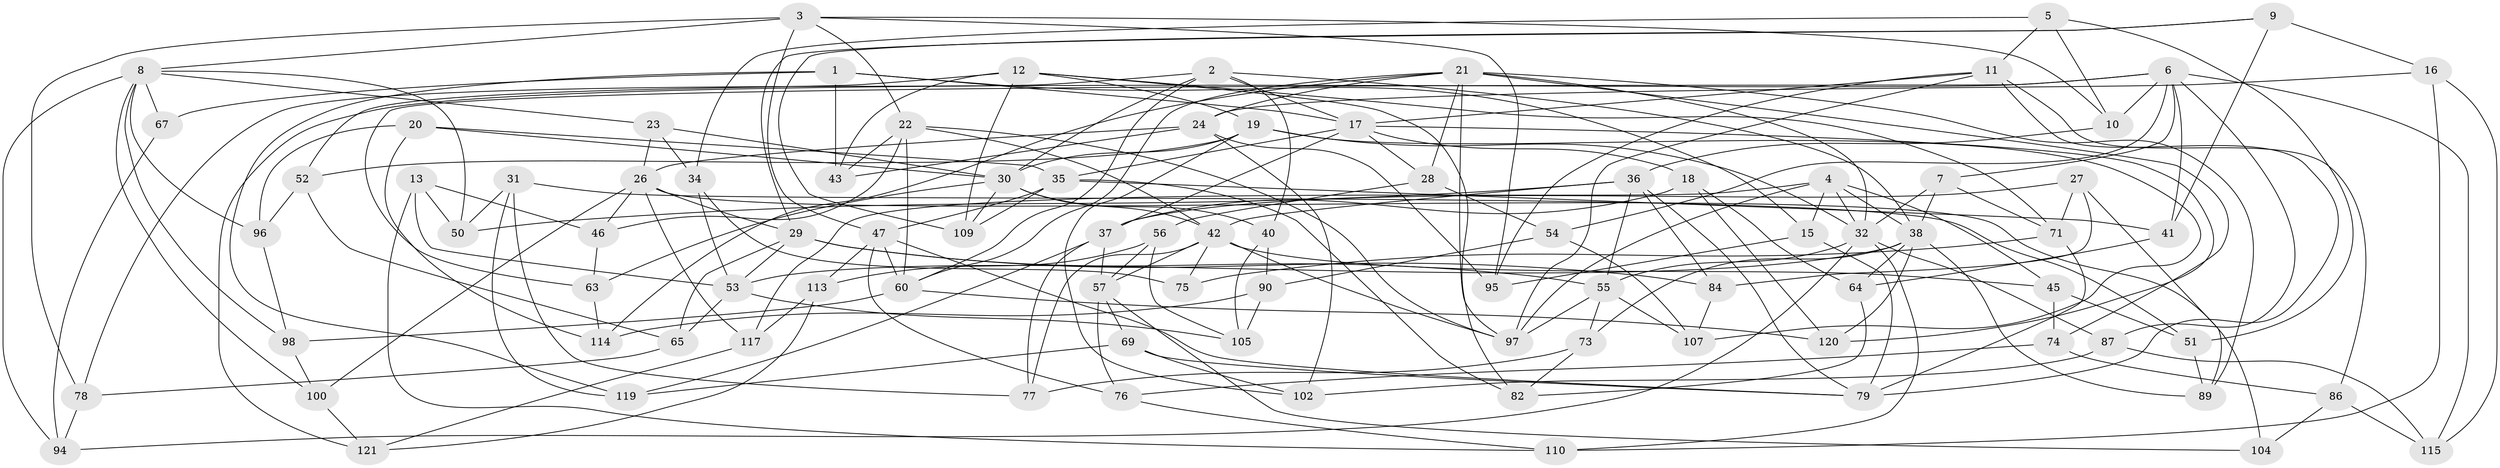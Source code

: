 // original degree distribution, {4: 1.0}
// Generated by graph-tools (version 1.1) at 2025/20/03/04/25 18:20:31]
// undirected, 89 vertices, 214 edges
graph export_dot {
graph [start="1"]
  node [color=gray90,style=filled];
  1 [super="+122"];
  2 [super="+59"];
  3 [super="+126"];
  4 [super="+14"];
  5;
  6 [super="+70"];
  7;
  8 [super="+39"];
  9;
  10;
  11 [super="+112"];
  12 [super="+88"];
  13;
  15;
  16;
  17 [super="+44"];
  18;
  19 [super="+25"];
  20;
  21 [super="+48+108"];
  22 [super="+124"];
  23;
  24 [super="+99"];
  26 [super="+116+33"];
  27;
  28;
  29 [super="+101"];
  30 [super="+92+49"];
  31;
  32 [super="+128+66"];
  34;
  35 [super="+123"];
  36 [super="+103"];
  37 [super="+80"];
  38 [super="+118+111"];
  40;
  41;
  42 [super="+68"];
  43;
  45;
  46;
  47 [super="+61"];
  50;
  51;
  52;
  53 [super="+58"];
  54;
  55 [super="+62"];
  56;
  57 [super="+81"];
  60 [super="+106"];
  63;
  64;
  65;
  67;
  69;
  71 [super="+83"];
  73;
  74;
  75;
  76;
  77;
  78;
  79 [super="+85"];
  82;
  84;
  86;
  87;
  89;
  90;
  94;
  95;
  96;
  97 [super="+127"];
  98;
  100;
  102;
  104;
  105;
  107;
  109;
  110;
  113;
  114;
  115;
  117;
  119;
  120;
  121;
  1 -- 119;
  1 -- 67 [weight=2];
  1 -- 15;
  1 -- 43;
  1 -- 17;
  2 -- 30;
  2 -- 78;
  2 -- 40;
  2 -- 60;
  2 -- 38;
  2 -- 17;
  3 -- 10;
  3 -- 78;
  3 -- 47;
  3 -- 8;
  3 -- 22;
  3 -- 95;
  4 -- 15;
  4 -- 97;
  4 -- 32;
  4 -- 45;
  4 -- 117;
  4 -- 38;
  5 -- 10;
  5 -- 11;
  5 -- 51;
  5 -- 34;
  6 -- 63;
  6 -- 121;
  6 -- 54;
  6 -- 115;
  6 -- 7;
  6 -- 87;
  6 -- 41;
  6 -- 10;
  7 -- 32;
  7 -- 38;
  7 -- 71;
  8 -- 23;
  8 -- 98;
  8 -- 96;
  8 -- 50;
  8 -- 67;
  8 -- 100;
  8 -- 94;
  9 -- 41;
  9 -- 109;
  9 -- 16;
  9 -- 29;
  10 -- 36;
  11 -- 86;
  11 -- 95;
  11 -- 79;
  11 -- 97;
  11 -- 17;
  12 -- 52;
  12 -- 19;
  12 -- 71;
  12 -- 82;
  12 -- 43;
  12 -- 109;
  13 -- 110;
  13 -- 46;
  13 -- 50;
  13 -- 53;
  15 -- 79;
  15 -- 95;
  16 -- 110;
  16 -- 115;
  16 -- 24;
  17 -- 37;
  17 -- 120;
  17 -- 18;
  17 -- 28;
  17 -- 35;
  18 -- 120;
  18 -- 64;
  18 -- 37;
  19 -- 102;
  19 -- 52;
  19 -- 107;
  19 -- 32;
  19 -- 30;
  20 -- 114;
  20 -- 96;
  20 -- 35;
  20 -- 30;
  21 -- 28;
  21 -- 32;
  21 -- 24;
  21 -- 97;
  21 -- 114;
  21 -- 89;
  21 -- 74;
  21 -- 60;
  22 -- 46;
  22 -- 42;
  22 -- 43;
  22 -- 60;
  22 -- 97;
  23 -- 30;
  23 -- 34;
  23 -- 26;
  24 -- 43;
  24 -- 102;
  24 -- 26;
  24 -- 95;
  26 -- 29;
  26 -- 104 [weight=2];
  26 -- 100;
  26 -- 117;
  26 -- 46;
  27 -- 84;
  27 -- 71;
  27 -- 89;
  27 -- 37;
  28 -- 56;
  28 -- 54;
  29 -- 84;
  29 -- 65;
  29 -- 55;
  29 -- 53;
  30 -- 40;
  30 -- 109;
  30 -- 42;
  30 -- 63;
  31 -- 119;
  31 -- 51;
  31 -- 77;
  31 -- 50;
  32 -- 87;
  32 -- 94;
  32 -- 110;
  32 -- 55;
  34 -- 75;
  34 -- 53;
  35 -- 82;
  35 -- 41;
  35 -- 109;
  35 -- 47;
  36 -- 42;
  36 -- 55;
  36 -- 79;
  36 -- 84;
  36 -- 50;
  37 -- 119;
  37 -- 57;
  37 -- 77;
  38 -- 120;
  38 -- 73;
  38 -- 64;
  38 -- 89;
  38 -- 53;
  40 -- 90;
  40 -- 105;
  41 -- 64;
  42 -- 97;
  42 -- 77;
  42 -- 75;
  42 -- 45;
  42 -- 57;
  45 -- 51;
  45 -- 74;
  46 -- 63;
  47 -- 76;
  47 -- 113;
  47 -- 60;
  47 -- 79;
  51 -- 89;
  52 -- 96;
  52 -- 65;
  53 -- 65;
  53 -- 105;
  54 -- 90;
  54 -- 107;
  55 -- 107;
  55 -- 73;
  55 -- 97;
  56 -- 113;
  56 -- 105;
  56 -- 57;
  57 -- 76;
  57 -- 104;
  57 -- 69;
  60 -- 120;
  60 -- 98;
  63 -- 114;
  64 -- 82;
  65 -- 78;
  67 -- 94;
  69 -- 119;
  69 -- 102;
  69 -- 79;
  71 -- 79;
  71 -- 75 [weight=2];
  73 -- 77;
  73 -- 82;
  74 -- 86;
  74 -- 76;
  76 -- 110;
  78 -- 94;
  84 -- 107;
  86 -- 104;
  86 -- 115;
  87 -- 102;
  87 -- 115;
  90 -- 114;
  90 -- 105;
  96 -- 98;
  98 -- 100;
  100 -- 121;
  113 -- 117;
  113 -- 121;
  117 -- 121;
}
